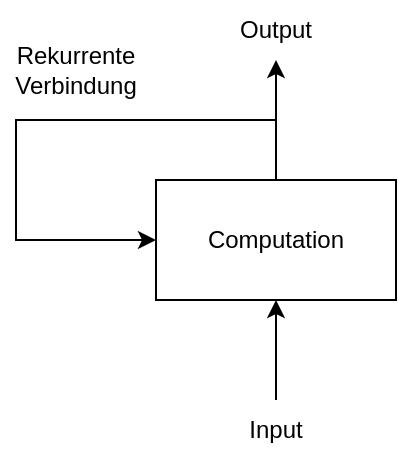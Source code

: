 <mxfile version="15.8.2" type="github">
  <diagram id="DCZs-5VggQhy5fmnCBx7" name="Page-1">
    <mxGraphModel dx="704" dy="443" grid="1" gridSize="10" guides="1" tooltips="1" connect="1" arrows="1" fold="1" page="1" pageScale="1" pageWidth="827" pageHeight="1169" math="0" shadow="0">
      <root>
        <mxCell id="0" />
        <mxCell id="1" parent="0" />
        <mxCell id="ZmD_Gqcka_AnOtmW9P_8-52" value="" style="edgeStyle=none;rounded=0;orthogonalLoop=1;jettySize=auto;html=1;" edge="1" parent="1" source="ZmD_Gqcka_AnOtmW9P_8-49" target="ZmD_Gqcka_AnOtmW9P_8-51">
          <mxGeometry relative="1" as="geometry" />
        </mxCell>
        <mxCell id="ZmD_Gqcka_AnOtmW9P_8-49" value="Input" style="text;html=1;strokeColor=none;fillColor=none;align=center;verticalAlign=middle;whiteSpace=wrap;rounded=0;" vertex="1" parent="1">
          <mxGeometry x="170" y="250" width="60" height="30" as="geometry" />
        </mxCell>
        <mxCell id="ZmD_Gqcka_AnOtmW9P_8-50" value="Output" style="text;html=1;strokeColor=none;fillColor=none;align=center;verticalAlign=middle;whiteSpace=wrap;rounded=0;" vertex="1" parent="1">
          <mxGeometry x="170" y="50" width="60" height="30" as="geometry" />
        </mxCell>
        <mxCell id="ZmD_Gqcka_AnOtmW9P_8-53" value="" style="edgeStyle=none;rounded=0;orthogonalLoop=1;jettySize=auto;html=1;" edge="1" parent="1" source="ZmD_Gqcka_AnOtmW9P_8-51" target="ZmD_Gqcka_AnOtmW9P_8-50">
          <mxGeometry relative="1" as="geometry">
            <Array as="points">
              <mxPoint x="200" y="110" />
            </Array>
          </mxGeometry>
        </mxCell>
        <mxCell id="ZmD_Gqcka_AnOtmW9P_8-54" style="edgeStyle=none;rounded=0;orthogonalLoop=1;jettySize=auto;html=1;" edge="1" parent="1" target="ZmD_Gqcka_AnOtmW9P_8-51">
          <mxGeometry relative="1" as="geometry">
            <mxPoint x="200" y="110" as="sourcePoint" />
            <Array as="points">
              <mxPoint x="70" y="110" />
              <mxPoint x="70" y="170" />
            </Array>
          </mxGeometry>
        </mxCell>
        <mxCell id="ZmD_Gqcka_AnOtmW9P_8-51" value="Computation" style="rounded=0;whiteSpace=wrap;html=1;" vertex="1" parent="1">
          <mxGeometry x="140" y="140" width="120" height="60" as="geometry" />
        </mxCell>
        <mxCell id="ZmD_Gqcka_AnOtmW9P_8-55" value="Rekurrente Verbindung" style="text;html=1;strokeColor=none;fillColor=none;align=center;verticalAlign=middle;whiteSpace=wrap;rounded=0;" vertex="1" parent="1">
          <mxGeometry x="70" y="70" width="60" height="30" as="geometry" />
        </mxCell>
      </root>
    </mxGraphModel>
  </diagram>
</mxfile>
